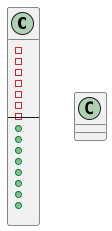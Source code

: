 @startuml US1002_CD
skinparam ClassAttributeFontSize 0

class Course {
  - code : number
  - title : string
  - description : string
  - enrolmentLimits : number
  - isOpen : boolean
  - isAcceptingEnrolments : boolean
  - createdAt : string
  ---
  +sameAs()
  +title()
  +code()
  +description()
  +isOpen()
  +isAcceptingEnrolments()
  +createdAt()
  +enrolmentLimits()


}

class Teacher {}

@enduml
